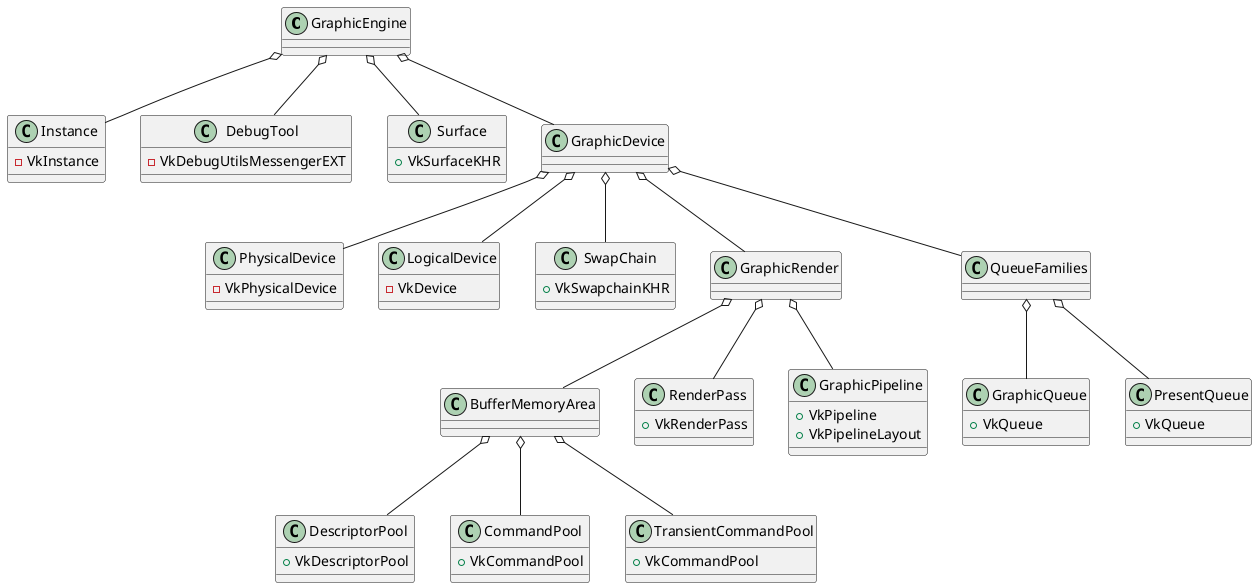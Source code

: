 @startuml graphic

class GraphicEngine {
}


class Instance {
    - VkInstance
}
class DebugTool {
    - VkDebugUtilsMessengerEXT
}
class Surface {
    + VkSurfaceKHR
}
class GraphicDevice {
}


class PhysicalDevice {
    - VkPhysicalDevice
}
class LogicalDevice {
    - VkDevice
}
class SwapChain {
    + VkSwapchainKHR
}
class GraphicRender {

}
class QueueFamilies {

}


class BufferMemoryArea {

}
class DescriptorPool {
    + VkDescriptorPool
}
class CommandPool {
    + VkCommandPool
}
class TransientCommandPool {
    + VkCommandPool
}

class RenderPass {
    + VkRenderPass
}

class GraphicPipeline {
    + VkPipeline
    + VkPipelineLayout
}

class GraphicQueue {
    + VkQueue
}
class PresentQueue {
    + VkQueue
}

GraphicEngine o-- Instance
GraphicEngine o-- GraphicDevice
GraphicEngine o-- DebugTool
GraphicEngine o-- Surface

GraphicDevice o-- PhysicalDevice
GraphicDevice o-- LogicalDevice
GraphicDevice o-- QueueFamilies
GraphicDevice o-- GraphicRender
GraphicDevice o-- SwapChain

GraphicRender o-- RenderPass
GraphicRender o-- GraphicPipeline
GraphicRender o-- BufferMemoryArea

BufferMemoryArea o-- DescriptorPool
BufferMemoryArea o-- CommandPool
BufferMemoryArea o-- TransientCommandPool

QueueFamilies o-- GraphicQueue
QueueFamilies o-- PresentQueue

@enduml